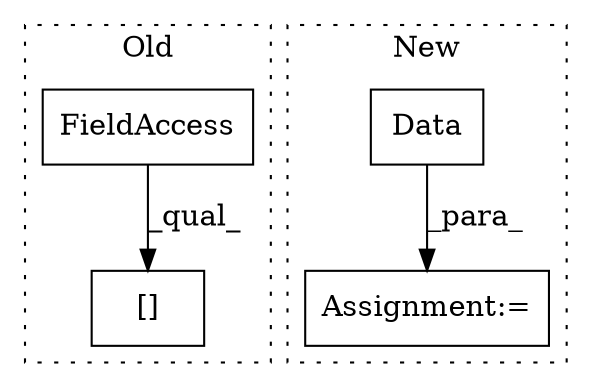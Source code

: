 digraph G {
subgraph cluster0 {
1 [label="[]" a="2" s="1507,1531" l="20,1" shape="box"];
3 [label="FieldAccess" a="22" s="1507" l="19" shape="box"];
label = "Old";
style="dotted";
}
subgraph cluster1 {
2 [label="Data" a="32" s="1281" l="6" shape="box"];
4 [label="Assignment:=" a="7" s="1280" l="1" shape="box"];
label = "New";
style="dotted";
}
2 -> 4 [label="_para_"];
3 -> 1 [label="_qual_"];
}